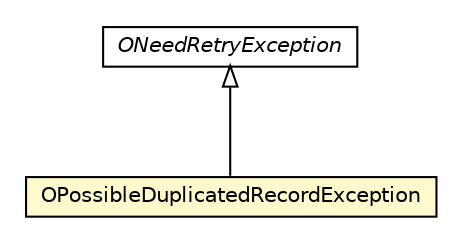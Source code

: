 #!/usr/local/bin/dot
#
# Class diagram 
# Generated by UMLGraph version R5_6-24-gf6e263 (http://www.umlgraph.org/)
#

digraph G {
	edge [fontname="Helvetica",fontsize=10,labelfontname="Helvetica",labelfontsize=10];
	node [fontname="Helvetica",fontsize=10,shape=plaintext];
	nodesep=0.25;
	ranksep=0.5;
	// com.orientechnologies.common.concur.ONeedRetryException
	c2802411 [label=<<table title="com.orientechnologies.common.concur.ONeedRetryException" border="0" cellborder="1" cellspacing="0" cellpadding="2" port="p" href="../../../../common/concur/ONeedRetryException.html">
		<tr><td><table border="0" cellspacing="0" cellpadding="1">
<tr><td align="center" balign="center"><font face="Helvetica-Oblique"> ONeedRetryException </font></td></tr>
		</table></td></tr>
		</table>>, URL="../../../../common/concur/ONeedRetryException.html", fontname="Helvetica", fontcolor="black", fontsize=10.0];
	// com.orientechnologies.orient.server.distributed.task.OPossibleDuplicatedRecordException
	c2804024 [label=<<table title="com.orientechnologies.orient.server.distributed.task.OPossibleDuplicatedRecordException" border="0" cellborder="1" cellspacing="0" cellpadding="2" port="p" bgcolor="lemonChiffon" href="./OPossibleDuplicatedRecordException.html">
		<tr><td><table border="0" cellspacing="0" cellpadding="1">
<tr><td align="center" balign="center"> OPossibleDuplicatedRecordException </td></tr>
		</table></td></tr>
		</table>>, URL="./OPossibleDuplicatedRecordException.html", fontname="Helvetica", fontcolor="black", fontsize=10.0];
	//com.orientechnologies.orient.server.distributed.task.OPossibleDuplicatedRecordException extends com.orientechnologies.common.concur.ONeedRetryException
	c2802411:p -> c2804024:p [dir=back,arrowtail=empty];
}

